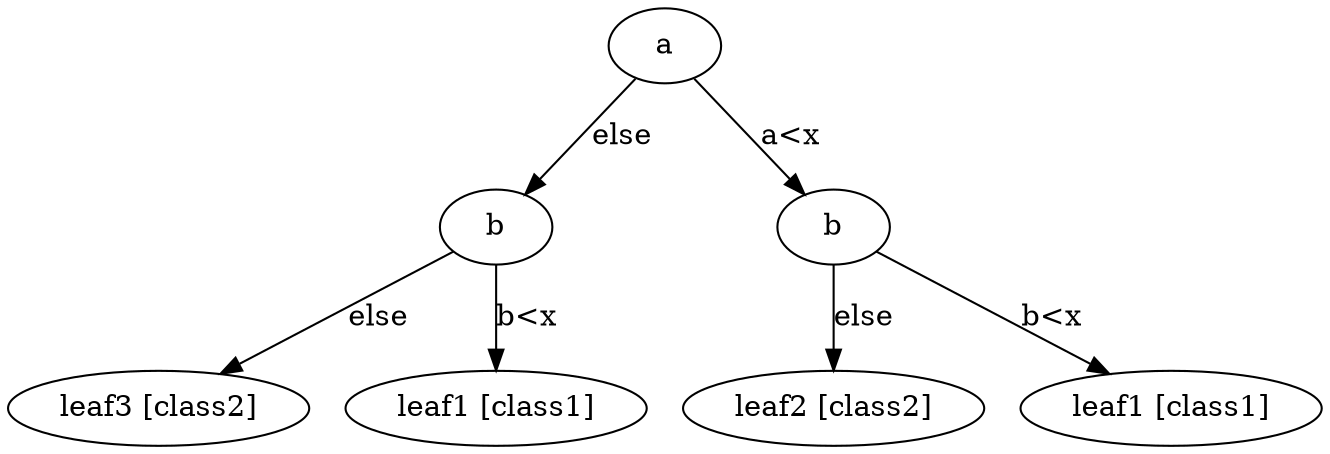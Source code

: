 digraph {
     b_1 -> leaf3 [label="else"];
     a -> b_1 [label="else"];
     b -> leaf2 [label="else"];
     b_1 -> leaf1_1 [label="b<x"];
     a -> b [label="a<x"];
     b -> leaf1 [label="b<x"];
     leaf1_1 [label="leaf1 [class1]"];
     leaf3 [label="leaf3 [class2]"];
     leaf2 [label="leaf2 [class2]"];
     leaf1 [label="leaf1 [class1]"];
     b_1 [label="b"];
     a [label="a"];
     b [label="b"];
}
